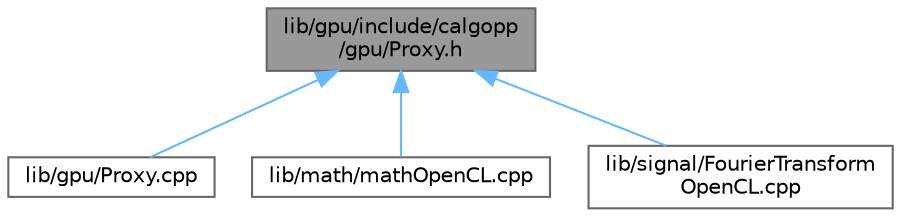digraph "lib/gpu/include/calgopp/gpu/Proxy.h"
{
 // LATEX_PDF_SIZE
  bgcolor="transparent";
  edge [fontname=Helvetica,fontsize=10,labelfontname=Helvetica,labelfontsize=10];
  node [fontname=Helvetica,fontsize=10,shape=box,height=0.2,width=0.4];
  Node1 [label="lib/gpu/include/calgopp\l/gpu/Proxy.h",height=0.2,width=0.4,color="gray40", fillcolor="grey60", style="filled", fontcolor="black",tooltip=" "];
  Node1 -> Node2 [dir="back",color="steelblue1",style="solid"];
  Node2 [label="lib/gpu/Proxy.cpp",height=0.2,width=0.4,color="grey40", fillcolor="white", style="filled",URL="$Proxy_8cpp.html",tooltip=" "];
  Node1 -> Node3 [dir="back",color="steelblue1",style="solid"];
  Node3 [label="lib/math/mathOpenCL.cpp",height=0.2,width=0.4,color="grey40", fillcolor="white", style="filled",URL="$mathOpenCL_8cpp.html",tooltip=" "];
  Node1 -> Node4 [dir="back",color="steelblue1",style="solid"];
  Node4 [label="lib/signal/FourierTransform\lOpenCL.cpp",height=0.2,width=0.4,color="grey40", fillcolor="white", style="filled",URL="$FourierTransformOpenCL_8cpp.html",tooltip=" "];
}
